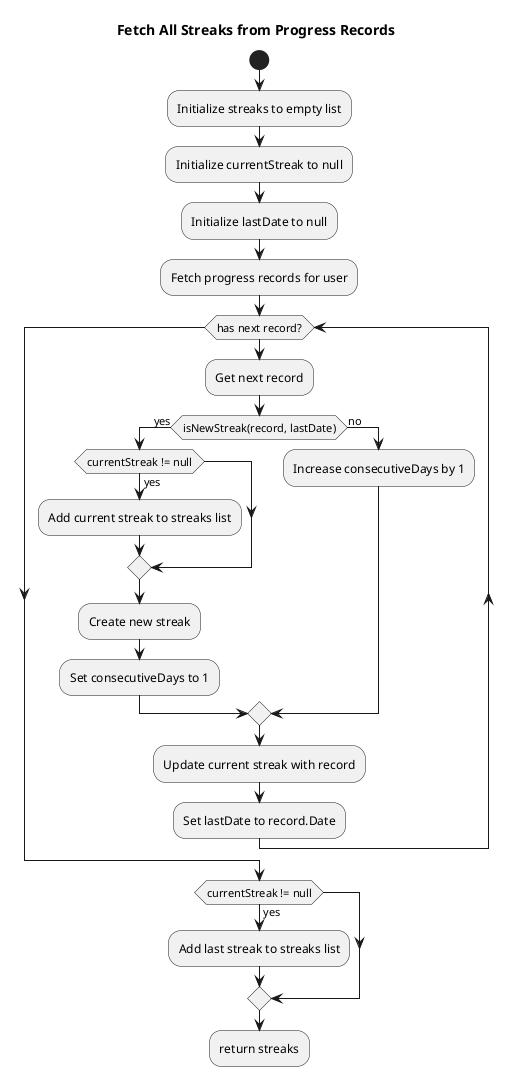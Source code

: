 @startuml

title Fetch All Streaks from Progress Records

start
:Initialize streaks to empty list;
:Initialize currentStreak to null;
:Initialize lastDate to null;
:Fetch progress records for user;
while (has next record?)
  :Get next record;
  if (isNewStreak(record, lastDate)) then (yes)
    if (currentStreak != null) then (yes)
      :Add current streak to streaks list;
    endif
    :Create new streak;
    :Set consecutiveDays to 1;
  else (no)
    :Increase consecutiveDays by 1;
  endif
  :Update current streak with record;
  :Set lastDate to record.Date;
endwhile
if (currentStreak != null) then (yes)
  :Add last streak to streaks list;
endif
:return streaks;

@enduml